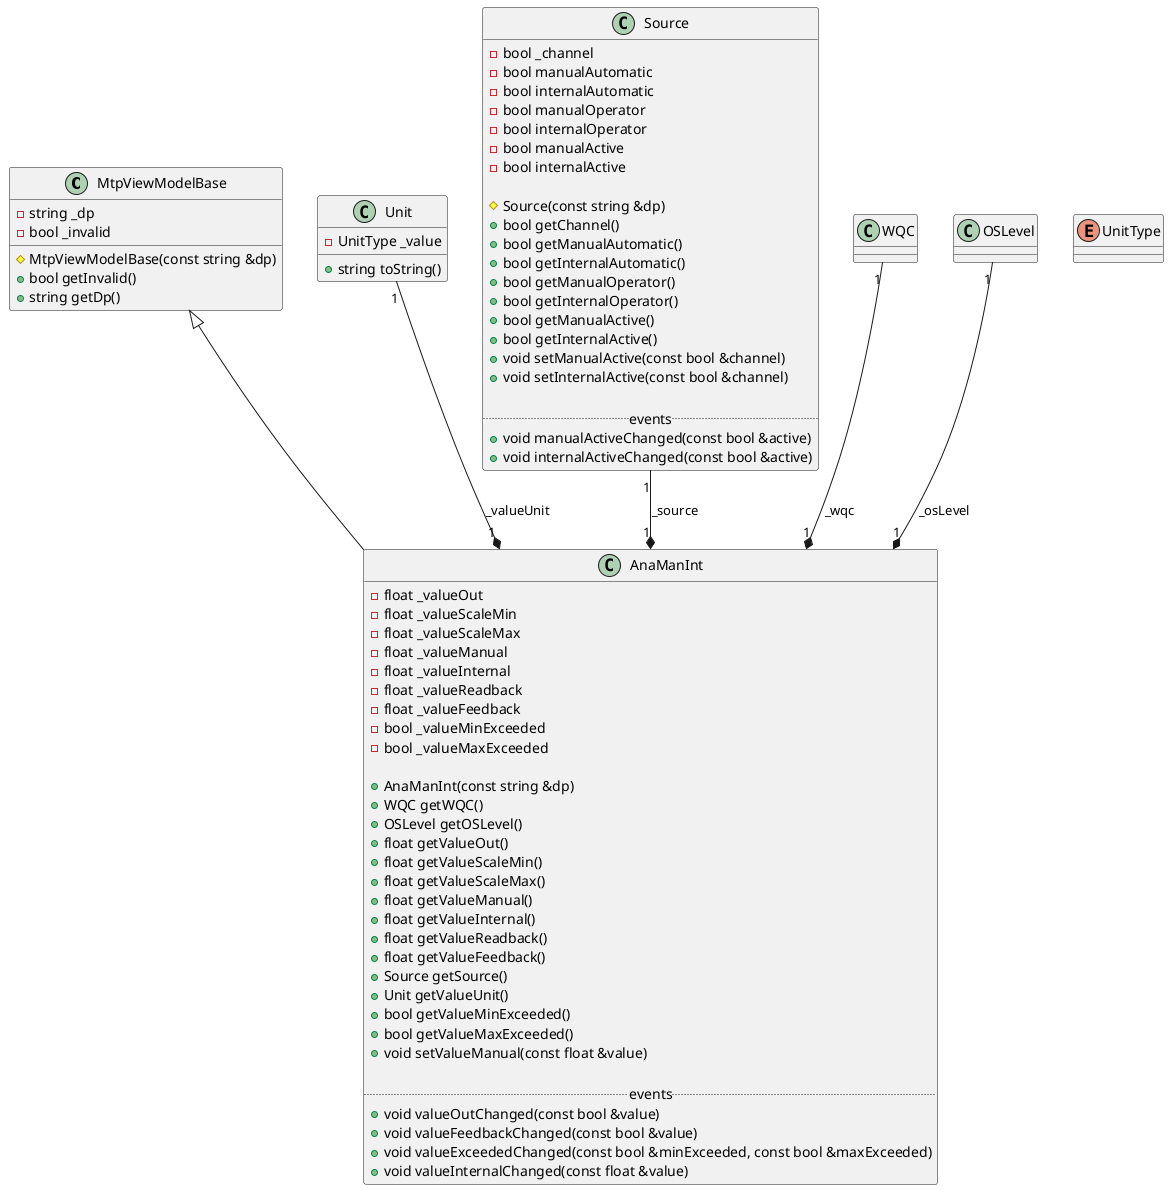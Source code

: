 @startuml

class MtpViewModelBase {
    - string _dp
    - bool _invalid

    # MtpViewModelBase(const string &dp)
    + bool getInvalid()
    + string getDp()
}

enum UnitType
{

}

class Unit
{
    - UnitType _value
    + string toString()
}

class Source
{
    - bool _channel
    - bool manualAutomatic
    - bool internalAutomatic
    - bool manualOperator
    - bool internalOperator
    - bool manualActive
    - bool internalActive

    # Source(const string &dp)  
    + bool getChannel() 
    + bool getManualAutomatic()
    + bool getInternalAutomatic()
    + bool getManualOperator()  
    + bool getInternalOperator()    
    + bool getManualActive()
    + bool getInternalActive()
    + void setManualActive(const bool &channel)
    + void setInternalActive(const bool &channel)

    ..events..
    + void manualActiveChanged(const bool &active)
    + void internalActiveChanged(const bool &active)
}

class AnaManInt
{
    - float _valueOut
    - float _valueScaleMin
    - float _valueScaleMax
    - float _valueManual
    - float _valueInternal
    - float _valueReadback
    - float _valueFeedback
    - bool _valueMinExceeded
    - bool _valueMaxExceeded

    + AnaManInt(const string &dp)
    + WQC getWQC()
    + OSLevel getOSLevel()
    + float getValueOut()
    + float getValueScaleMin()
    + float getValueScaleMax()
    + float getValueManual()
    + float getValueInternal()
    + float getValueReadback()
    + float getValueFeedback()
    + Source getSource()
    + Unit getValueUnit()
    + bool getValueMinExceeded()
    + bool getValueMaxExceeded()
    + void setValueManual(const float &value)

    ..events..
    + void valueOutChanged(const bool &value)
    + void valueFeedbackChanged(const bool &value)
    + void valueExceededChanged(const bool &minExceeded, const bool &maxExceeded)
    + void valueInternalChanged(const float &value)
}

MtpViewModelBase <|-- AnaManInt
WQC "1" --* "1" AnaManInt : _wqc
OSLevel "1" --* "1" AnaManInt : _osLevel
Source "1" --* "1" AnaManInt : _source
Unit "1" --* "1" AnaManInt : _valueUnit

@enduml